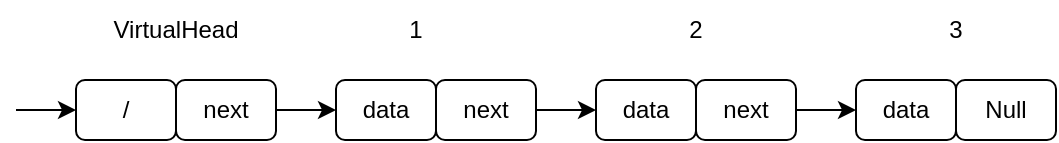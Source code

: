 <mxfile>
    <diagram id="ZX8OnNgVqebR0-1UxMtj" name="第 1 页">
        <mxGraphModel dx="1527" dy="372" grid="0" gridSize="10" guides="1" tooltips="1" connect="1" arrows="1" fold="1" page="1" pageScale="1" pageWidth="827" pageHeight="1169" math="0" shadow="0">
            <root>
                <mxCell id="0"/>
                <mxCell id="1" parent="0"/>
                <mxCell id="3" value="next" style="rounded=1;whiteSpace=wrap;html=1;" parent="1" vertex="1">
                    <mxGeometry x="210" y="180" width="50" height="30" as="geometry"/>
                </mxCell>
                <mxCell id="4" value="data" style="rounded=1;whiteSpace=wrap;html=1;" parent="1" vertex="1">
                    <mxGeometry x="160" y="180" width="50" height="30" as="geometry"/>
                </mxCell>
                <mxCell id="5" value="" style="endArrow=classic;html=1;entryX=0;entryY=0.5;entryDx=0;entryDy=0;" parent="1" target="4" edge="1">
                    <mxGeometry width="50" height="50" relative="1" as="geometry">
                        <mxPoint x="130" y="195" as="sourcePoint"/>
                        <mxPoint x="170" y="190" as="targetPoint"/>
                    </mxGeometry>
                </mxCell>
                <mxCell id="6" value="next" style="rounded=1;whiteSpace=wrap;html=1;" parent="1" vertex="1">
                    <mxGeometry x="340" y="180" width="50" height="30" as="geometry"/>
                </mxCell>
                <mxCell id="7" value="data" style="rounded=1;whiteSpace=wrap;html=1;" parent="1" vertex="1">
                    <mxGeometry x="290" y="180" width="50" height="30" as="geometry"/>
                </mxCell>
                <mxCell id="8" value="" style="endArrow=classic;html=1;entryX=0;entryY=0.5;entryDx=0;entryDy=0;" parent="1" target="7" edge="1">
                    <mxGeometry width="50" height="50" relative="1" as="geometry">
                        <mxPoint x="260" y="195" as="sourcePoint"/>
                        <mxPoint x="300" y="190" as="targetPoint"/>
                    </mxGeometry>
                </mxCell>
                <mxCell id="9" value="Null" style="rounded=1;whiteSpace=wrap;html=1;" parent="1" vertex="1">
                    <mxGeometry x="470" y="180" width="50" height="30" as="geometry"/>
                </mxCell>
                <mxCell id="10" value="data" style="rounded=1;whiteSpace=wrap;html=1;" parent="1" vertex="1">
                    <mxGeometry x="420" y="180" width="50" height="30" as="geometry"/>
                </mxCell>
                <mxCell id="11" value="" style="endArrow=classic;html=1;entryX=0;entryY=0.5;entryDx=0;entryDy=0;" parent="1" target="10" edge="1">
                    <mxGeometry width="50" height="50" relative="1" as="geometry">
                        <mxPoint x="390" y="195" as="sourcePoint"/>
                        <mxPoint x="430" y="190" as="targetPoint"/>
                    </mxGeometry>
                </mxCell>
                <mxCell id="57" value="next" style="rounded=1;whiteSpace=wrap;html=1;" vertex="1" parent="1">
                    <mxGeometry x="80" y="180" width="50" height="30" as="geometry"/>
                </mxCell>
                <mxCell id="58" value="/" style="rounded=1;whiteSpace=wrap;html=1;" vertex="1" parent="1">
                    <mxGeometry x="30" y="180" width="50" height="30" as="geometry"/>
                </mxCell>
                <mxCell id="59" value="" style="endArrow=classic;html=1;entryX=0;entryY=0.5;entryDx=0;entryDy=0;" edge="1" parent="1" target="58">
                    <mxGeometry width="50" height="50" relative="1" as="geometry">
                        <mxPoint y="195" as="sourcePoint"/>
                        <mxPoint x="40" y="190" as="targetPoint"/>
                    </mxGeometry>
                </mxCell>
                <mxCell id="60" value="VirtualHead" style="text;html=1;strokeColor=none;fillColor=none;align=center;verticalAlign=middle;whiteSpace=wrap;rounded=0;" vertex="1" parent="1">
                    <mxGeometry x="50" y="140" width="60" height="30" as="geometry"/>
                </mxCell>
                <mxCell id="61" value="1" style="text;html=1;strokeColor=none;fillColor=none;align=center;verticalAlign=middle;whiteSpace=wrap;rounded=0;" vertex="1" parent="1">
                    <mxGeometry x="170" y="140" width="60" height="30" as="geometry"/>
                </mxCell>
                <mxCell id="62" value="2" style="text;html=1;strokeColor=none;fillColor=none;align=center;verticalAlign=middle;whiteSpace=wrap;rounded=0;" vertex="1" parent="1">
                    <mxGeometry x="310" y="140" width="60" height="30" as="geometry"/>
                </mxCell>
                <mxCell id="63" value="3" style="text;html=1;strokeColor=none;fillColor=none;align=center;verticalAlign=middle;whiteSpace=wrap;rounded=0;" vertex="1" parent="1">
                    <mxGeometry x="440" y="140" width="60" height="30" as="geometry"/>
                </mxCell>
            </root>
        </mxGraphModel>
    </diagram>
</mxfile>